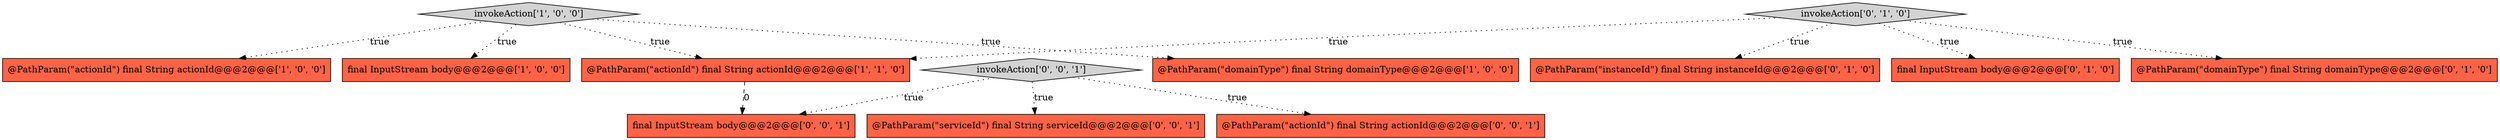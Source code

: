 digraph {
11 [style = filled, label = "@PathParam(\"serviceId\") final String serviceId@@@2@@@['0', '0', '1']", fillcolor = tomato, shape = box image = "AAA0AAABBB3BBB"];
8 [style = filled, label = "@PathParam(\"instanceId\") final String instanceId@@@2@@@['0', '1', '0']", fillcolor = tomato, shape = box image = "AAA0AAABBB2BBB"];
7 [style = filled, label = "final InputStream body@@@2@@@['0', '1', '0']", fillcolor = tomato, shape = box image = "AAA0AAABBB2BBB"];
0 [style = filled, label = "final InputStream body@@@2@@@['1', '0', '0']", fillcolor = tomato, shape = box image = "AAA0AAABBB1BBB"];
3 [style = filled, label = "@PathParam(\"actionId\") final String actionId@@@2@@@['1', '1', '0']", fillcolor = tomato, shape = box image = "AAA0AAABBB1BBB"];
6 [style = filled, label = "@PathParam(\"domainType\") final String domainType@@@2@@@['0', '1', '0']", fillcolor = tomato, shape = box image = "AAA0AAABBB2BBB"];
9 [style = filled, label = "invokeAction['0', '0', '1']", fillcolor = lightgray, shape = diamond image = "AAA0AAABBB3BBB"];
4 [style = filled, label = "invokeAction['1', '0', '0']", fillcolor = lightgray, shape = diamond image = "AAA0AAABBB1BBB"];
5 [style = filled, label = "invokeAction['0', '1', '0']", fillcolor = lightgray, shape = diamond image = "AAA0AAABBB2BBB"];
2 [style = filled, label = "@PathParam(\"domainType\") final String domainType@@@2@@@['1', '0', '0']", fillcolor = tomato, shape = box image = "AAA0AAABBB1BBB"];
10 [style = filled, label = "@PathParam(\"actionId\") final String actionId@@@2@@@['0', '0', '1']", fillcolor = tomato, shape = box image = "AAA0AAABBB3BBB"];
12 [style = filled, label = "final InputStream body@@@2@@@['0', '0', '1']", fillcolor = tomato, shape = box image = "AAA0AAABBB3BBB"];
1 [style = filled, label = "@PathParam(\"actionId\") final String actionId@@@2@@@['1', '0', '0']", fillcolor = tomato, shape = box image = "AAA0AAABBB1BBB"];
5->8 [style = dotted, label="true"];
5->6 [style = dotted, label="true"];
9->11 [style = dotted, label="true"];
9->12 [style = dotted, label="true"];
5->7 [style = dotted, label="true"];
3->12 [style = dashed, label="0"];
4->1 [style = dotted, label="true"];
4->3 [style = dotted, label="true"];
4->0 [style = dotted, label="true"];
5->3 [style = dotted, label="true"];
9->10 [style = dotted, label="true"];
4->2 [style = dotted, label="true"];
}
